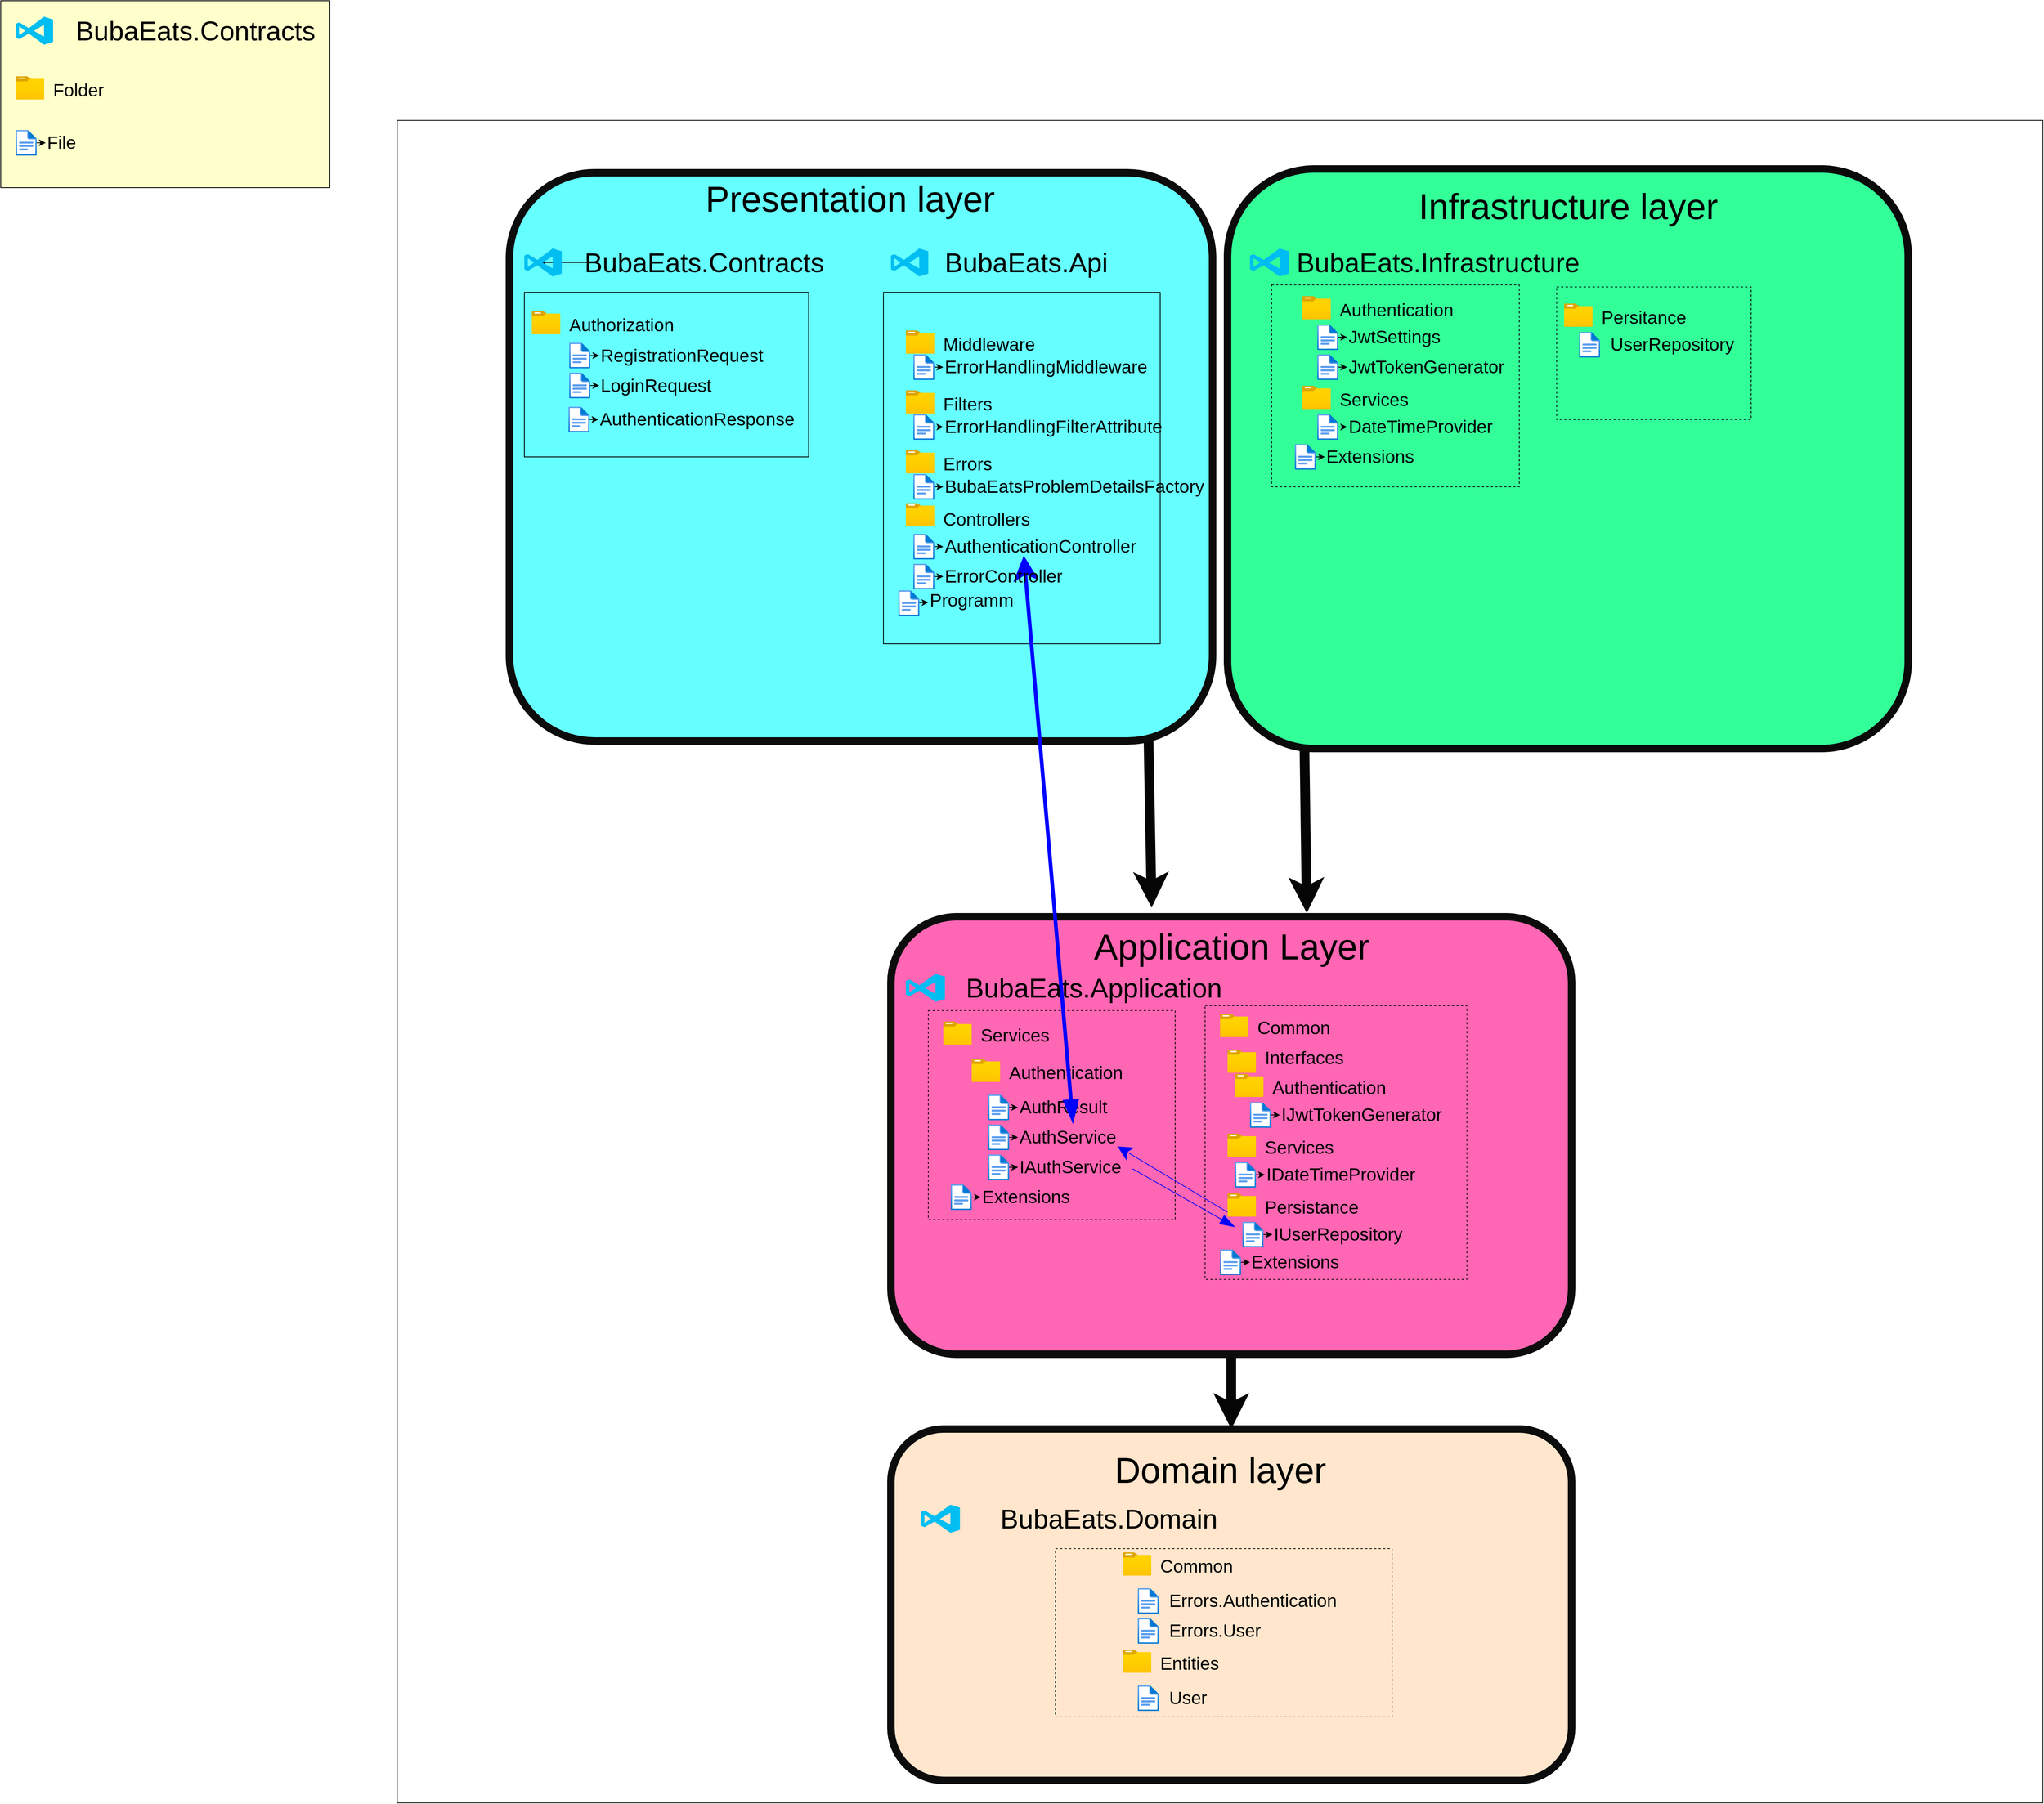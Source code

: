 <mxfile>
    <diagram id="rWr11Ek52ALkJoC7Q38n" name="Page-1">
        <mxGraphModel dx="2206" dy="684" grid="1" gridSize="10" guides="1" tooltips="1" connect="1" arrows="1" fold="1" page="1" pageScale="1" pageWidth="850" pageHeight="1100" math="0" shadow="0">
            <root>
                <mxCell id="0"/>
                <mxCell id="1" parent="0"/>
                <mxCell id="107" value="" style="rounded=0;whiteSpace=wrap;html=1;strokeColor=#0a0a0a;strokeWidth=1;fontSize=48;fontColor=#000000;fillColor=#FFFFFF;" parent="1" vertex="1">
                    <mxGeometry x="-180" y="210" width="2200" height="2250" as="geometry"/>
                </mxCell>
                <mxCell id="105" style="edgeStyle=none;html=1;strokeColor=#050505;strokeWidth=13;fontSize=24;fontColor=#000000;exitX=0.113;exitY=0.996;exitDx=0;exitDy=0;exitPerimeter=0;" parent="1" source="96" edge="1">
                    <mxGeometry relative="1" as="geometry">
                        <mxPoint x="1036" y="1270" as="targetPoint"/>
                        <mxPoint x="1036.47" y="1170.2" as="sourcePoint"/>
                    </mxGeometry>
                </mxCell>
                <mxCell id="96" value="" style="rounded=1;whiteSpace=wrap;html=1;strokeWidth=10;fontSize=24;fillColor=#33FF99;strokeColor=#0a0a0a;" parent="1" vertex="1">
                    <mxGeometry x="930" y="275" width="910" height="775" as="geometry"/>
                </mxCell>
                <mxCell id="104" style="edgeStyle=none;html=1;exitX=0.909;exitY=1;exitDx=0;exitDy=0;fontSize=24;fontColor=#000000;strokeWidth=13;strokeColor=#050505;exitPerimeter=0;entryX=0.383;entryY=-0.021;entryDx=0;entryDy=0;entryPerimeter=0;" parent="1" source="3" target="102" edge="1">
                    <mxGeometry relative="1" as="geometry">
                        <mxPoint x="794.46" y="1171.88" as="sourcePoint"/>
                    </mxGeometry>
                </mxCell>
                <mxCell id="3" value="" style="rounded=1;whiteSpace=wrap;html=1;fillColor=#66FFFF;strokeWidth=10;strokeColor=#0d0c0c;" parent="1" vertex="1">
                    <mxGeometry x="-30" y="280" width="940" height="760" as="geometry"/>
                </mxCell>
                <mxCell id="4" value="&lt;font style=&quot;font-size: 48px;&quot; color=&quot;#000000&quot;&gt;Presentation layer&lt;/font&gt;" style="text;html=1;align=center;verticalAlign=middle;resizable=0;points=[];autosize=1;strokeColor=none;fillColor=none;" parent="1" vertex="1">
                    <mxGeometry x="220" y="280" width="410" height="70" as="geometry"/>
                </mxCell>
                <mxCell id="9" value="" style="edgeStyle=none;html=1;fontSize=36;fontColor=#000000;" parent="1" edge="1">
                    <mxGeometry relative="1" as="geometry">
                        <mxPoint x="80" y="400" as="sourcePoint"/>
                        <mxPoint x="10" y="400" as="targetPoint"/>
                    </mxGeometry>
                </mxCell>
                <mxCell id="13" value="" style="group" parent="1" vertex="1" connectable="0">
                    <mxGeometry x="-10" y="370" width="410" height="60" as="geometry"/>
                </mxCell>
                <mxCell id="14" value="&lt;font style=&quot;font-size: 36px;&quot;&gt;BubaEats.Contracts&lt;/font&gt;" style="text;html=1;align=center;verticalAlign=middle;resizable=1;points=[];autosize=1;strokeColor=none;fillColor=none;fontSize=36;fontColor=#000000;movable=1;rotatable=1;deletable=1;editable=1;connectable=1;" parent="13" vertex="1">
                    <mxGeometry x="70" width="340" height="60" as="geometry"/>
                </mxCell>
                <mxCell id="15" value="" style="verticalLabelPosition=bottom;html=1;verticalAlign=top;align=center;strokeColor=none;fillColor=#00BEF2;shape=mxgraph.azure.visual_studio_online;rounded=1;fontSize=24;fontColor=#000000;movable=1;resizable=1;rotatable=1;deletable=1;editable=1;connectable=1;" parent="13" vertex="1">
                    <mxGeometry y="11.25" width="50" height="37.5" as="geometry"/>
                </mxCell>
                <mxCell id="16" value="" style="rounded=0;whiteSpace=wrap;html=1;strokeColor=#000000;fontSize=48;fontColor=#000000;fillColor=#FFFFCC;" parent="1" vertex="1">
                    <mxGeometry x="-710" y="50" width="440" height="250" as="geometry"/>
                </mxCell>
                <mxCell id="12" value="" style="group" parent="1" vertex="1" connectable="0">
                    <mxGeometry x="-690" y="60" width="410" height="60" as="geometry"/>
                </mxCell>
                <mxCell id="10" value="&lt;font style=&quot;font-size: 36px;&quot;&gt;BubaEats.Contracts&lt;/font&gt;" style="text;html=1;align=center;verticalAlign=middle;resizable=1;points=[];autosize=1;strokeColor=none;fillColor=none;fontSize=36;fontColor=#000000;movable=1;rotatable=1;deletable=1;editable=1;connectable=1;" parent="12" vertex="1">
                    <mxGeometry x="70" width="340" height="60" as="geometry"/>
                </mxCell>
                <mxCell id="11" value="" style="verticalLabelPosition=bottom;html=1;verticalAlign=top;align=center;strokeColor=none;fillColor=#00BEF2;shape=mxgraph.azure.visual_studio_online;rounded=1;fontSize=24;fontColor=#000000;movable=1;resizable=1;rotatable=1;deletable=1;editable=1;connectable=1;" parent="12" vertex="1">
                    <mxGeometry y="11.25" width="50" height="37.5" as="geometry"/>
                </mxCell>
                <mxCell id="21" value="" style="group" parent="1" vertex="1" connectable="0">
                    <mxGeometry x="-690" y="126" width="138" height="70" as="geometry"/>
                </mxCell>
                <mxCell id="17" value="" style="aspect=fixed;html=1;points=[];align=center;image;fontSize=12;image=img/lib/azure2/general/Folder_Blank.svg;rounded=1;strokeColor=#000000;fontColor=#000000;fillColor=#FFFFCC;" parent="21" vertex="1">
                    <mxGeometry y="25" width="37.97" height="31" as="geometry"/>
                </mxCell>
                <mxCell id="18" value="&lt;font style=&quot;font-size: 24px;&quot;&gt;Folder&lt;/font&gt;" style="text;html=1;align=left;verticalAlign=middle;resizable=0;points=[];autosize=1;strokeColor=none;fillColor=none;fontSize=48;fontColor=#000000;" parent="21" vertex="1">
                    <mxGeometry x="48" width="90" height="70" as="geometry"/>
                </mxCell>
                <mxCell id="51" value="" style="group" parent="1" vertex="1" connectable="0">
                    <mxGeometry x="480" y="370" width="410" height="60" as="geometry"/>
                </mxCell>
                <mxCell id="52" value="&lt;font style=&quot;font-size: 36px;&quot;&gt;BubaEats.Api&lt;/font&gt;" style="text;html=1;align=left;verticalAlign=middle;resizable=1;points=[];autosize=1;strokeColor=none;fillColor=none;fontSize=36;fontColor=#000000;movable=1;rotatable=1;deletable=1;editable=1;connectable=1;" parent="51" vertex="1">
                    <mxGeometry x="70" width="290" height="60" as="geometry"/>
                </mxCell>
                <mxCell id="53" value="" style="verticalLabelPosition=bottom;html=1;verticalAlign=top;align=center;strokeColor=none;fillColor=#00BEF2;shape=mxgraph.azure.visual_studio_online;rounded=1;fontSize=24;fontColor=#000000;movable=1;resizable=1;rotatable=1;deletable=1;editable=1;connectable=1;" parent="51" vertex="1">
                    <mxGeometry y="11.25" width="50" height="37.5" as="geometry"/>
                </mxCell>
                <mxCell id="61" value="" style="group" parent="1" vertex="1" connectable="0">
                    <mxGeometry x="-690" y="220" width="280.001" height="40" as="geometry"/>
                </mxCell>
                <mxCell id="62" value="" style="aspect=fixed;html=1;points=[];align=center;image;fontSize=12;image=img/lib/azure2/general/File.svg;rounded=1;strokeColor=#000000;fontColor=#000000;fillColor=#FFFFCC;" parent="61" vertex="1">
                    <mxGeometry y="2.75" width="28" height="34.5" as="geometry"/>
                </mxCell>
                <mxCell id="63" value="File" style="text;html=1;align=left;verticalAlign=middle;resizable=0;points=[];autosize=1;strokeColor=none;fillColor=none;fontSize=24;fontColor=#000000;" parent="61" vertex="1">
                    <mxGeometry x="40.001" width="60" height="40" as="geometry"/>
                </mxCell>
                <mxCell id="64" value="" style="edgeStyle=none;html=1;fontSize=24;fontColor=#000000;" parent="61" source="62" target="63" edge="1">
                    <mxGeometry relative="1" as="geometry"/>
                </mxCell>
                <mxCell id="73" value="" style="group;dashed=1;" parent="1" vertex="1" connectable="0">
                    <mxGeometry x="-10" y="440" width="670" height="620" as="geometry"/>
                </mxCell>
                <mxCell id="6" value="" style="rounded=0;whiteSpace=wrap;html=1;fontSize=24;fontColor=#000000;fillColor=none;strokeColor=#000000;" parent="73" vertex="1">
                    <mxGeometry width="380" height="220" as="geometry"/>
                </mxCell>
                <mxCell id="22" value="" style="group" parent="73" vertex="1" connectable="0">
                    <mxGeometry x="10" width="208" height="70" as="geometry"/>
                </mxCell>
                <mxCell id="23" value="" style="aspect=fixed;html=1;points=[];align=center;image;fontSize=12;image=img/lib/azure2/general/Folder_Blank.svg;rounded=1;strokeColor=#000000;fontColor=#000000;fillColor=#FFFFCC;" parent="22" vertex="1">
                    <mxGeometry y="25" width="37.97" height="31" as="geometry"/>
                </mxCell>
                <mxCell id="24" value="&lt;font style=&quot;font-size: 24px;&quot;&gt;Authorization&lt;/font&gt;" style="text;html=1;align=left;verticalAlign=middle;resizable=0;points=[];autosize=1;strokeColor=none;fillColor=none;fontSize=48;fontColor=#000000;" parent="22" vertex="1">
                    <mxGeometry x="48" width="160" height="70" as="geometry"/>
                </mxCell>
                <mxCell id="41" value="" style="group" parent="73" vertex="1" connectable="0">
                    <mxGeometry x="60" y="64.5" width="280.001" height="40" as="geometry"/>
                </mxCell>
                <mxCell id="29" value="" style="aspect=fixed;html=1;points=[];align=center;image;fontSize=12;image=img/lib/azure2/general/File.svg;rounded=1;strokeColor=#000000;fontColor=#000000;fillColor=#FFFFCC;" parent="41" vertex="1">
                    <mxGeometry y="2.75" width="28" height="34.5" as="geometry"/>
                </mxCell>
                <mxCell id="30" value="RegistrationRequest" style="text;html=1;align=left;verticalAlign=middle;resizable=0;points=[];autosize=1;strokeColor=none;fillColor=none;fontSize=24;fontColor=#000000;" parent="41" vertex="1">
                    <mxGeometry x="40.001" width="240" height="40" as="geometry"/>
                </mxCell>
                <mxCell id="40" value="" style="edgeStyle=none;html=1;fontSize=24;fontColor=#000000;" parent="41" source="29" target="30" edge="1">
                    <mxGeometry relative="1" as="geometry"/>
                </mxCell>
                <mxCell id="42" value="" style="group" parent="73" vertex="1" connectable="0">
                    <mxGeometry x="59" y="150" width="320.001" height="40" as="geometry"/>
                </mxCell>
                <mxCell id="43" value="" style="aspect=fixed;html=1;points=[];align=center;image;fontSize=12;image=img/lib/azure2/general/File.svg;rounded=1;strokeColor=#000000;fontColor=#000000;fillColor=#FFFFCC;" parent="42" vertex="1">
                    <mxGeometry y="2.75" width="28" height="34.5" as="geometry"/>
                </mxCell>
                <mxCell id="44" value="AuthenticationResponse" style="text;html=1;align=left;verticalAlign=middle;resizable=0;points=[];autosize=1;strokeColor=none;fillColor=none;fontSize=24;fontColor=#000000;" parent="42" vertex="1">
                    <mxGeometry x="40.001" width="280" height="40" as="geometry"/>
                </mxCell>
                <mxCell id="45" value="" style="edgeStyle=none;html=1;fontSize=24;fontColor=#000000;" parent="42" source="43" target="44" edge="1">
                    <mxGeometry relative="1" as="geometry"/>
                </mxCell>
                <mxCell id="50" value="" style="group" parent="73" vertex="1" connectable="0">
                    <mxGeometry x="60" y="104.5" width="280.001" height="40" as="geometry"/>
                </mxCell>
                <mxCell id="47" value="" style="aspect=fixed;html=1;points=[];align=center;image;fontSize=12;image=img/lib/azure2/general/File.svg;rounded=1;strokeColor=#000000;fontColor=#000000;fillColor=#FFFFCC;" parent="50" vertex="1">
                    <mxGeometry y="2.75" width="28" height="34.5" as="geometry"/>
                </mxCell>
                <mxCell id="48" value="LoginRequest" style="text;html=1;align=left;verticalAlign=middle;resizable=0;points=[];autosize=1;strokeColor=none;fillColor=none;fontSize=24;fontColor=#000000;" parent="50" vertex="1">
                    <mxGeometry x="40.001" width="170" height="40" as="geometry"/>
                </mxCell>
                <mxCell id="49" value="" style="edgeStyle=none;html=1;fontSize=24;fontColor=#000000;" parent="50" source="47" target="48" edge="1">
                    <mxGeometry relative="1" as="geometry"/>
                </mxCell>
                <mxCell id="54" value="" style="rounded=0;whiteSpace=wrap;html=1;fontSize=24;fontColor=#000000;fillColor=none;strokeColor=#000000;" parent="73" vertex="1">
                    <mxGeometry x="480" width="370" height="470" as="geometry"/>
                </mxCell>
                <mxCell id="74" value="" style="group;dashed=1;" parent="1" vertex="1" connectable="0">
                    <mxGeometry x="480" y="440" width="370" height="470" as="geometry"/>
                </mxCell>
                <mxCell id="55" value="" style="group" parent="74" vertex="1" connectable="0">
                    <mxGeometry x="20" y="220" width="188" height="173.158" as="geometry"/>
                </mxCell>
                <mxCell id="56" value="" style="aspect=fixed;html=1;points=[];align=center;image;fontSize=12;image=img/lib/azure2/general/Folder_Blank.svg;rounded=1;strokeColor=#000000;fontColor=#000000;fillColor=#FFFFCC;" parent="55" vertex="1">
                    <mxGeometry y="61.842" width="37.97" height="31" as="geometry"/>
                </mxCell>
                <mxCell id="57" value="&lt;font style=&quot;font-size: 24px;&quot;&gt;Controllers&lt;/font&gt;" style="text;html=1;align=left;verticalAlign=middle;resizable=0;points=[];autosize=1;strokeColor=none;fillColor=none;fontSize=48;fontColor=#000000;" parent="55" vertex="1">
                    <mxGeometry x="48" y="40" width="140" height="70" as="geometry"/>
                </mxCell>
                <mxCell id="69" value="" style="group" parent="74" vertex="1" connectable="0">
                    <mxGeometry x="10" y="391.579" width="320.001" height="98.947" as="geometry"/>
                </mxCell>
                <mxCell id="70" value="" style="aspect=fixed;html=1;points=[];align=center;image;fontSize=12;image=img/lib/azure2/general/File.svg;rounded=1;strokeColor=#000000;fontColor=#000000;fillColor=#FFFFCC;" parent="69" vertex="1">
                    <mxGeometry y="6.803" width="28" height="34.5" as="geometry"/>
                </mxCell>
                <mxCell id="71" value="Programm" style="text;html=1;align=left;verticalAlign=middle;resizable=0;points=[];autosize=1;strokeColor=none;fillColor=none;fontSize=24;fontColor=#000000;" parent="69" vertex="1">
                    <mxGeometry x="40.001" width="140" height="40" as="geometry"/>
                </mxCell>
                <mxCell id="72" value="" style="edgeStyle=none;html=1;fontSize=24;fontColor=#000000;" parent="69" source="70" target="71" edge="1">
                    <mxGeometry relative="1" as="geometry"/>
                </mxCell>
                <mxCell id="76" value="&lt;font style=&quot;font-size: 48px;&quot; color=&quot;#000000&quot;&gt;Infrastructure layer&lt;/font&gt;" style="text;html=1;align=center;verticalAlign=middle;resizable=0;points=[];autosize=1;strokeColor=none;fillColor=none;" parent="1" vertex="1">
                    <mxGeometry x="1175" y="290" width="420" height="70" as="geometry"/>
                </mxCell>
                <mxCell id="77" value="" style="group" parent="1" vertex="1" connectable="0">
                    <mxGeometry x="960" y="370" width="460" height="60" as="geometry"/>
                </mxCell>
                <mxCell id="78" value="&lt;font style=&quot;font-size: 36px;&quot;&gt;BubaEats.Infrastructure&lt;/font&gt;" style="text;html=1;align=center;verticalAlign=middle;resizable=1;points=[];autosize=1;strokeColor=none;fillColor=none;fontSize=36;fontColor=#000000;movable=1;rotatable=1;deletable=1;editable=1;connectable=1;" parent="77" vertex="1">
                    <mxGeometry x="41.818" width="418.182" height="60" as="geometry"/>
                </mxCell>
                <mxCell id="79" value="" style="verticalLabelPosition=bottom;html=1;verticalAlign=top;align=center;strokeColor=none;fillColor=#00BEF2;shape=mxgraph.azure.visual_studio_online;rounded=1;fontSize=24;fontColor=#000000;movable=1;resizable=1;rotatable=1;deletable=1;editable=1;connectable=1;" parent="77" vertex="1">
                    <mxGeometry y="11.25" width="52.273" height="37.5" as="geometry"/>
                </mxCell>
                <mxCell id="132" value="" style="edgeStyle=none;html=1;strokeColor=#050505;strokeWidth=13;fontSize=48;fontColor=#000000;" parent="1" source="102" target="131" edge="1">
                    <mxGeometry relative="1" as="geometry"/>
                </mxCell>
                <mxCell id="102" value="" style="rounded=1;whiteSpace=wrap;html=1;fillColor=#FF66B3;strokeWidth=10;strokeColor=#0d0c0c;" parent="1" vertex="1">
                    <mxGeometry x="480" y="1275" width="910" height="585" as="geometry"/>
                </mxCell>
                <mxCell id="106" value="&lt;font style=&quot;font-size: 48px;&quot;&gt;Application Layer&lt;/font&gt;" style="text;html=1;align=center;verticalAlign=middle;resizable=0;points=[];autosize=1;strokeColor=none;fillColor=none;fontSize=24;fontColor=#000000;" parent="1" vertex="1">
                    <mxGeometry x="740" y="1280" width="390" height="70" as="geometry"/>
                </mxCell>
                <mxCell id="108" value="" style="group" parent="1" vertex="1" connectable="0">
                    <mxGeometry x="550" y="1390" width="410" height="290" as="geometry"/>
                </mxCell>
                <mxCell id="109" value="" style="aspect=fixed;html=1;points=[];align=center;image;fontSize=12;image=img/lib/azure2/general/Folder_Blank.svg;rounded=1;strokeColor=#000000;fontColor=#000000;fillColor=#FFFFCC;" parent="108" vertex="1">
                    <mxGeometry y="25" width="37.97" height="31" as="geometry"/>
                </mxCell>
                <mxCell id="110" value="&lt;font style=&quot;font-size: 24px;&quot;&gt;Services&lt;/font&gt;" style="text;html=1;align=left;verticalAlign=middle;resizable=0;points=[];autosize=1;strokeColor=none;fillColor=none;fontSize=48;fontColor=#000000;" parent="108" vertex="1">
                    <mxGeometry x="48" width="120" height="70" as="geometry"/>
                </mxCell>
                <mxCell id="111" value="" style="group" parent="108" vertex="1" connectable="0">
                    <mxGeometry x="37.97" y="50" width="228" height="70" as="geometry"/>
                </mxCell>
                <mxCell id="112" value="" style="aspect=fixed;html=1;points=[];align=center;image;fontSize=12;image=img/lib/azure2/general/Folder_Blank.svg;rounded=1;strokeColor=#000000;fontColor=#000000;fillColor=#FFFFCC;" parent="111" vertex="1">
                    <mxGeometry y="25" width="37.97" height="31" as="geometry"/>
                </mxCell>
                <mxCell id="113" value="&lt;font style=&quot;font-size: 24px;&quot;&gt;Authentication&lt;/font&gt;" style="text;html=1;align=left;verticalAlign=middle;resizable=0;points=[];autosize=1;strokeColor=none;fillColor=none;fontSize=48;fontColor=#000000;" parent="111" vertex="1">
                    <mxGeometry x="48" width="180" height="70" as="geometry"/>
                </mxCell>
                <mxCell id="164" value="" style="rounded=0;whiteSpace=wrap;html=1;dashed=1;strokeColor=#0a0a0a;strokeWidth=1;fontSize=48;fontColor=#000000;fillColor=none;" parent="108" vertex="1">
                    <mxGeometry x="-20" y="10.5" width="330" height="279.5" as="geometry"/>
                </mxCell>
                <mxCell id="114" value="" style="group" parent="1" vertex="1" connectable="0">
                    <mxGeometry x="610" y="1510" width="280.001" height="40" as="geometry"/>
                </mxCell>
                <mxCell id="115" value="" style="aspect=fixed;html=1;points=[];align=center;image;fontSize=12;image=img/lib/azure2/general/File.svg;rounded=1;strokeColor=#000000;fontColor=#000000;fillColor=#FFFFCC;" parent="114" vertex="1">
                    <mxGeometry y="2.75" width="28" height="34.5" as="geometry"/>
                </mxCell>
                <mxCell id="116" value="AuthResult" style="text;html=1;align=left;verticalAlign=middle;resizable=0;points=[];autosize=1;strokeColor=none;fillColor=none;fontSize=24;fontColor=#000000;" parent="114" vertex="1">
                    <mxGeometry x="40.001" width="140" height="40" as="geometry"/>
                </mxCell>
                <mxCell id="117" value="" style="edgeStyle=none;html=1;fontSize=24;fontColor=#000000;" parent="114" source="115" target="116" edge="1">
                    <mxGeometry relative="1" as="geometry"/>
                </mxCell>
                <mxCell id="119" value="" style="group" parent="1" vertex="1" connectable="0">
                    <mxGeometry x="610" y="1550" width="280.001" height="70" as="geometry"/>
                </mxCell>
                <mxCell id="120" value="" style="aspect=fixed;html=1;points=[];align=center;image;fontSize=12;image=img/lib/azure2/general/File.svg;rounded=1;strokeColor=#000000;fontColor=#000000;fillColor=#FFFFCC;" parent="119" vertex="1">
                    <mxGeometry y="2.75" width="28" height="34.5" as="geometry"/>
                </mxCell>
                <mxCell id="121" value="AuthService" style="text;html=1;align=left;verticalAlign=middle;resizable=0;points=[];autosize=1;strokeColor=none;fillColor=none;fontSize=24;fontColor=#000000;" parent="119" vertex="1">
                    <mxGeometry x="40.001" width="150" height="40" as="geometry"/>
                </mxCell>
                <mxCell id="122" value="" style="edgeStyle=none;html=1;fontSize=24;fontColor=#000000;" parent="119" source="120" target="121" edge="1">
                    <mxGeometry relative="1" as="geometry"/>
                </mxCell>
                <mxCell id="123" value="" style="group" parent="1" vertex="1" connectable="0">
                    <mxGeometry x="610" y="1590" width="280.001" height="40" as="geometry"/>
                </mxCell>
                <mxCell id="124" value="" style="aspect=fixed;html=1;points=[];align=center;image;fontSize=12;image=img/lib/azure2/general/File.svg;rounded=1;strokeColor=#000000;fontColor=#000000;fillColor=#FFFFCC;" parent="123" vertex="1">
                    <mxGeometry y="2.75" width="28" height="34.5" as="geometry"/>
                </mxCell>
                <mxCell id="125" value="IAuthService" style="text;html=1;align=left;verticalAlign=middle;resizable=0;points=[];autosize=1;strokeColor=none;fillColor=none;fontSize=24;fontColor=#000000;" parent="123" vertex="1">
                    <mxGeometry x="40.001" width="160" height="40" as="geometry"/>
                </mxCell>
                <mxCell id="126" value="" style="edgeStyle=none;html=1;fontSize=24;fontColor=#000000;" parent="123" source="124" target="125" edge="1">
                    <mxGeometry relative="1" as="geometry"/>
                </mxCell>
                <mxCell id="127" value="" style="group" parent="1" vertex="1" connectable="0">
                    <mxGeometry x="560" y="1630" width="280.001" height="40" as="geometry"/>
                </mxCell>
                <mxCell id="128" value="" style="aspect=fixed;html=1;points=[];align=center;image;fontSize=12;image=img/lib/azure2/general/File.svg;rounded=1;strokeColor=#000000;fontColor=#000000;fillColor=#FFFFCC;" parent="127" vertex="1">
                    <mxGeometry y="2.75" width="28" height="34.5" as="geometry"/>
                </mxCell>
                <mxCell id="129" value="Extensions" style="text;html=1;align=left;verticalAlign=middle;resizable=0;points=[];autosize=1;strokeColor=none;fillColor=none;fontSize=24;fontColor=#000000;" parent="127" vertex="1">
                    <mxGeometry x="40.001" width="140" height="40" as="geometry"/>
                </mxCell>
                <mxCell id="130" value="" style="edgeStyle=none;html=1;fontSize=24;fontColor=#000000;" parent="127" source="128" target="129" edge="1">
                    <mxGeometry relative="1" as="geometry"/>
                </mxCell>
                <mxCell id="131" value="" style="rounded=1;whiteSpace=wrap;html=1;fillColor=#FFE6CC;strokeWidth=10;strokeColor=#0d0c0c;" parent="1" vertex="1">
                    <mxGeometry x="480" y="1960" width="910" height="470" as="geometry"/>
                </mxCell>
                <mxCell id="133" value="&lt;font style=&quot;font-size: 48px;&quot; color=&quot;#000000&quot;&gt;Domain layer&lt;/font&gt;" style="text;html=1;align=center;verticalAlign=middle;resizable=0;points=[];autosize=1;strokeColor=none;fillColor=none;" parent="1" vertex="1">
                    <mxGeometry x="765" y="1980" width="310" height="70" as="geometry"/>
                </mxCell>
                <mxCell id="134" value="" style="group" parent="1" vertex="1" connectable="0">
                    <mxGeometry x="520" y="2050" width="460" height="60" as="geometry"/>
                </mxCell>
                <mxCell id="135" value="&lt;font style=&quot;font-size: 36px;&quot;&gt;BubaEats.Domain&lt;/font&gt;" style="text;html=1;align=center;verticalAlign=middle;resizable=1;points=[];autosize=1;strokeColor=none;fillColor=none;fontSize=36;fontColor=#000000;movable=1;rotatable=1;deletable=1;editable=1;connectable=1;" parent="134" vertex="1">
                    <mxGeometry x="95.818" width="310" height="60" as="geometry"/>
                </mxCell>
                <mxCell id="136" value="" style="verticalLabelPosition=bottom;html=1;verticalAlign=top;align=center;strokeColor=none;fillColor=#00BEF2;shape=mxgraph.azure.visual_studio_online;rounded=1;fontSize=24;fontColor=#000000;movable=1;resizable=1;rotatable=1;deletable=1;editable=1;connectable=1;" parent="134" vertex="1">
                    <mxGeometry y="11.25" width="52.273" height="37.5" as="geometry"/>
                </mxCell>
                <mxCell id="137" value="" style="group" parent="1" vertex="1" connectable="0">
                    <mxGeometry x="500" y="1340" width="460" height="60" as="geometry"/>
                </mxCell>
                <mxCell id="138" value="&lt;font style=&quot;font-size: 36px;&quot;&gt;BubaEats.Application&lt;/font&gt;" style="text;html=1;align=center;verticalAlign=middle;resizable=1;points=[];autosize=1;strokeColor=none;fillColor=none;fontSize=36;fontColor=#000000;movable=1;rotatable=1;deletable=1;editable=1;connectable=1;" parent="137" vertex="1">
                    <mxGeometry x="65.818" width="370" height="60" as="geometry"/>
                </mxCell>
                <mxCell id="139" value="" style="verticalLabelPosition=bottom;html=1;verticalAlign=top;align=center;strokeColor=none;fillColor=#00BEF2;shape=mxgraph.azure.visual_studio_online;rounded=1;fontSize=24;fontColor=#000000;movable=1;resizable=1;rotatable=1;deletable=1;editable=1;connectable=1;" parent="137" vertex="1">
                    <mxGeometry y="11.25" width="52.273" height="37.5" as="geometry"/>
                </mxCell>
                <mxCell id="140" value="" style="rounded=0;whiteSpace=wrap;html=1;dashed=1;strokeColor=#0a0a0a;strokeWidth=1;fontSize=48;fontColor=#000000;fillColor=none;" parent="1" vertex="1">
                    <mxGeometry x="700" y="2120" width="450" height="225" as="geometry"/>
                </mxCell>
                <mxCell id="141" value="" style="group" parent="1" vertex="1" connectable="0">
                    <mxGeometry x="1030" y="420" width="290" height="280" as="geometry"/>
                </mxCell>
                <mxCell id="142" value="" style="aspect=fixed;html=1;points=[];align=center;image;fontSize=12;image=img/lib/azure2/general/Folder_Blank.svg;rounded=1;strokeColor=#000000;fontColor=#000000;fillColor=#FFFFCC;" parent="141" vertex="1">
                    <mxGeometry y="25" width="37.97" height="31" as="geometry"/>
                </mxCell>
                <mxCell id="143" value="&lt;font style=&quot;font-size: 24px;&quot;&gt;Authentication&lt;/font&gt;" style="text;html=1;align=left;verticalAlign=middle;resizable=0;points=[];autosize=1;strokeColor=none;fillColor=none;fontSize=48;fontColor=#000000;" parent="141" vertex="1">
                    <mxGeometry x="48" width="180" height="70" as="geometry"/>
                </mxCell>
                <mxCell id="163" value="" style="rounded=0;whiteSpace=wrap;html=1;dashed=1;strokeColor=#0a0a0a;strokeWidth=1;fontSize=48;fontColor=#000000;fillColor=none;" parent="141" vertex="1">
                    <mxGeometry x="-41.01" y="10" width="331.01" height="270" as="geometry"/>
                </mxCell>
                <mxCell id="144" value="" style="group" parent="1" vertex="1" connectable="0">
                    <mxGeometry x="1050" y="480" width="280.001" height="40" as="geometry"/>
                </mxCell>
                <mxCell id="145" value="" style="aspect=fixed;html=1;points=[];align=center;image;fontSize=12;image=img/lib/azure2/general/File.svg;rounded=1;strokeColor=#000000;fontColor=#000000;fillColor=#FFFFCC;" parent="144" vertex="1">
                    <mxGeometry y="2.75" width="28" height="34.5" as="geometry"/>
                </mxCell>
                <mxCell id="146" value="JwtSettings" style="text;html=1;align=left;verticalAlign=middle;resizable=0;points=[];autosize=1;strokeColor=none;fillColor=none;fontSize=24;fontColor=#000000;" parent="144" vertex="1">
                    <mxGeometry x="40.001" width="150" height="40" as="geometry"/>
                </mxCell>
                <mxCell id="147" value="" style="edgeStyle=none;html=1;fontSize=24;fontColor=#000000;" parent="144" source="145" target="146" edge="1">
                    <mxGeometry relative="1" as="geometry"/>
                </mxCell>
                <mxCell id="148" value="" style="group" parent="1" vertex="1" connectable="0">
                    <mxGeometry x="1050" y="520" width="280.001" height="40" as="geometry"/>
                </mxCell>
                <mxCell id="149" value="" style="aspect=fixed;html=1;points=[];align=center;image;fontSize=12;image=img/lib/azure2/general/File.svg;rounded=1;strokeColor=#000000;fontColor=#000000;fillColor=#FFFFCC;" parent="148" vertex="1">
                    <mxGeometry y="2.75" width="28" height="34.5" as="geometry"/>
                </mxCell>
                <mxCell id="150" value="JwtTokenGenerator" style="text;html=1;align=left;verticalAlign=middle;resizable=0;points=[];autosize=1;strokeColor=none;fillColor=none;fontSize=24;fontColor=#000000;" parent="148" vertex="1">
                    <mxGeometry x="40.001" width="230" height="40" as="geometry"/>
                </mxCell>
                <mxCell id="151" value="" style="edgeStyle=none;html=1;fontSize=24;fontColor=#000000;" parent="148" source="149" target="150" edge="1">
                    <mxGeometry relative="1" as="geometry"/>
                </mxCell>
                <mxCell id="152" value="" style="group" parent="1" vertex="1" connectable="0">
                    <mxGeometry x="1030" y="540" width="228" height="70" as="geometry"/>
                </mxCell>
                <mxCell id="153" value="" style="aspect=fixed;html=1;points=[];align=center;image;fontSize=12;image=img/lib/azure2/general/Folder_Blank.svg;rounded=1;strokeColor=#000000;fontColor=#000000;fillColor=#FFFFCC;" parent="152" vertex="1">
                    <mxGeometry y="25" width="37.97" height="31" as="geometry"/>
                </mxCell>
                <mxCell id="154" value="&lt;font style=&quot;font-size: 24px;&quot;&gt;Services&lt;/font&gt;" style="text;html=1;align=left;verticalAlign=middle;resizable=0;points=[];autosize=1;strokeColor=none;fillColor=none;fontSize=48;fontColor=#000000;" parent="152" vertex="1">
                    <mxGeometry x="48" width="120" height="70" as="geometry"/>
                </mxCell>
                <mxCell id="155" value="" style="group" parent="1" vertex="1" connectable="0">
                    <mxGeometry x="1050" y="600" width="280.001" height="40" as="geometry"/>
                </mxCell>
                <mxCell id="156" value="" style="aspect=fixed;html=1;points=[];align=center;image;fontSize=12;image=img/lib/azure2/general/File.svg;rounded=1;strokeColor=#000000;fontColor=#000000;fillColor=#FFFFCC;" parent="155" vertex="1">
                    <mxGeometry y="2.75" width="28" height="34.5" as="geometry"/>
                </mxCell>
                <mxCell id="157" value="DateTimeProvider" style="text;html=1;align=left;verticalAlign=middle;resizable=0;points=[];autosize=1;strokeColor=none;fillColor=none;fontSize=24;fontColor=#000000;" parent="155" vertex="1">
                    <mxGeometry x="40.001" width="220" height="40" as="geometry"/>
                </mxCell>
                <mxCell id="158" value="" style="edgeStyle=none;html=1;fontSize=24;fontColor=#000000;" parent="155" source="156" target="157" edge="1">
                    <mxGeometry relative="1" as="geometry"/>
                </mxCell>
                <mxCell id="159" value="" style="group" parent="1" vertex="1" connectable="0">
                    <mxGeometry x="1020" y="640" width="280.001" height="40" as="geometry"/>
                </mxCell>
                <mxCell id="160" value="" style="aspect=fixed;html=1;points=[];align=center;image;fontSize=12;image=img/lib/azure2/general/File.svg;rounded=1;strokeColor=#000000;fontColor=#000000;fillColor=#FFFFCC;" parent="159" vertex="1">
                    <mxGeometry y="2.75" width="28" height="34.5" as="geometry"/>
                </mxCell>
                <mxCell id="161" value="Extensions" style="text;html=1;align=left;verticalAlign=middle;resizable=0;points=[];autosize=1;strokeColor=none;fillColor=none;fontSize=24;fontColor=#000000;" parent="159" vertex="1">
                    <mxGeometry x="40.001" width="140" height="40" as="geometry"/>
                </mxCell>
                <mxCell id="162" value="" style="edgeStyle=none;html=1;fontSize=24;fontColor=#000000;" parent="159" source="160" target="161" edge="1">
                    <mxGeometry relative="1" as="geometry"/>
                </mxCell>
                <mxCell id="165" value="" style="group" parent="1" vertex="1" connectable="0">
                    <mxGeometry x="920" y="1380" width="168" height="70" as="geometry"/>
                </mxCell>
                <mxCell id="166" value="" style="aspect=fixed;html=1;points=[];align=center;image;fontSize=12;image=img/lib/azure2/general/Folder_Blank.svg;rounded=1;strokeColor=#000000;fontColor=#000000;fillColor=#FFFFCC;" parent="165" vertex="1">
                    <mxGeometry y="25" width="37.97" height="31" as="geometry"/>
                </mxCell>
                <mxCell id="167" value="&lt;font style=&quot;font-size: 24px;&quot;&gt;Common&lt;/font&gt;" style="text;html=1;align=left;verticalAlign=middle;resizable=0;points=[];autosize=1;strokeColor=none;fillColor=none;fontSize=48;fontColor=#000000;" parent="165" vertex="1">
                    <mxGeometry x="48" width="120" height="70" as="geometry"/>
                </mxCell>
                <mxCell id="168" value="" style="group" parent="1" vertex="1" connectable="0">
                    <mxGeometry x="930" y="1420" width="320" height="340" as="geometry"/>
                </mxCell>
                <mxCell id="169" value="" style="aspect=fixed;html=1;points=[];align=center;image;fontSize=12;image=img/lib/azure2/general/Folder_Blank.svg;rounded=1;strokeColor=#000000;fontColor=#000000;fillColor=#FFFFCC;" parent="168" vertex="1">
                    <mxGeometry y="32.692" width="37.97" height="31" as="geometry"/>
                </mxCell>
                <mxCell id="170" value="&lt;font style=&quot;font-size: 24px;&quot;&gt;Interfaces&lt;/font&gt;" style="text;html=1;align=left;verticalAlign=middle;resizable=0;points=[];autosize=1;strokeColor=none;fillColor=none;fontSize=48;fontColor=#000000;" parent="168" vertex="1">
                    <mxGeometry x="48" width="130" height="70" as="geometry"/>
                </mxCell>
                <mxCell id="189" value="" style="rounded=0;whiteSpace=wrap;html=1;dashed=1;strokeColor=#0a0a0a;strokeWidth=1;fontSize=48;fontColor=#000000;fillColor=none;" parent="168" vertex="1">
                    <mxGeometry x="-30" y="-26.154" width="350" height="366.154" as="geometry"/>
                </mxCell>
                <mxCell id="190" value="" style="group" parent="168" vertex="1" connectable="0">
                    <mxGeometry y="200" width="198" height="70" as="geometry"/>
                </mxCell>
                <mxCell id="191" value="" style="aspect=fixed;html=1;points=[];align=center;image;fontSize=12;image=img/lib/azure2/general/Folder_Blank.svg;rounded=1;strokeColor=#000000;fontColor=#000000;fillColor=#FFFFCC;" parent="190" vertex="1">
                    <mxGeometry y="25" width="37.97" height="31" as="geometry"/>
                </mxCell>
                <mxCell id="192" value="&lt;font style=&quot;font-size: 24px;&quot;&gt;Persistance&lt;/font&gt;" style="text;html=1;align=left;verticalAlign=middle;resizable=0;points=[];autosize=1;strokeColor=none;fillColor=none;fontSize=48;fontColor=#000000;" parent="190" vertex="1">
                    <mxGeometry x="48" width="150" height="70" as="geometry"/>
                </mxCell>
                <mxCell id="193" value="" style="group" parent="168" vertex="1" connectable="0">
                    <mxGeometry x="20" y="260" width="280.001" height="40" as="geometry"/>
                </mxCell>
                <mxCell id="194" value="" style="aspect=fixed;html=1;points=[];align=center;image;fontSize=12;image=img/lib/azure2/general/File.svg;rounded=1;strokeColor=#000000;fontColor=#000000;fillColor=#FFFFCC;" parent="193" vertex="1">
                    <mxGeometry y="2.75" width="28" height="34.5" as="geometry"/>
                </mxCell>
                <mxCell id="195" value="IUserRepository" style="text;html=1;align=left;verticalAlign=middle;resizable=0;points=[];autosize=1;strokeColor=none;fillColor=none;fontSize=24;fontColor=#000000;" parent="193" vertex="1">
                    <mxGeometry x="40.001" width="200" height="40" as="geometry"/>
                </mxCell>
                <mxCell id="196" value="" style="edgeStyle=none;html=1;fontSize=24;fontColor=#000000;" parent="193" source="194" target="195" edge="1">
                    <mxGeometry relative="1" as="geometry"/>
                </mxCell>
                <mxCell id="171" value="" style="group" parent="1" vertex="1" connectable="0">
                    <mxGeometry x="940" y="1460" width="228" height="70" as="geometry"/>
                </mxCell>
                <mxCell id="172" value="" style="aspect=fixed;html=1;points=[];align=center;image;fontSize=12;image=img/lib/azure2/general/Folder_Blank.svg;rounded=1;strokeColor=#000000;fontColor=#000000;fillColor=#FFFFCC;" parent="171" vertex="1">
                    <mxGeometry y="25" width="37.97" height="31" as="geometry"/>
                </mxCell>
                <mxCell id="173" value="&lt;font style=&quot;font-size: 24px;&quot;&gt;Authentication&lt;/font&gt;" style="text;html=1;align=left;verticalAlign=middle;resizable=0;points=[];autosize=1;strokeColor=none;fillColor=none;fontSize=48;fontColor=#000000;" parent="171" vertex="1">
                    <mxGeometry x="48" width="180" height="70" as="geometry"/>
                </mxCell>
                <mxCell id="174" value="" style="group" parent="1" vertex="1" connectable="0">
                    <mxGeometry x="960" y="1520" width="280.001" height="40" as="geometry"/>
                </mxCell>
                <mxCell id="175" value="" style="aspect=fixed;html=1;points=[];align=center;image;fontSize=12;image=img/lib/azure2/general/File.svg;rounded=1;strokeColor=#000000;fontColor=#000000;fillColor=#FFFFCC;" parent="174" vertex="1">
                    <mxGeometry y="2.75" width="28" height="34.5" as="geometry"/>
                </mxCell>
                <mxCell id="176" value="IJwtTokenGenerator" style="text;html=1;align=left;verticalAlign=middle;resizable=0;points=[];autosize=1;strokeColor=none;fillColor=none;fontSize=24;fontColor=#000000;" parent="174" vertex="1">
                    <mxGeometry x="40.001" width="240" height="40" as="geometry"/>
                </mxCell>
                <mxCell id="177" value="" style="edgeStyle=none;html=1;fontSize=24;fontColor=#000000;" parent="174" source="175" target="176" edge="1">
                    <mxGeometry relative="1" as="geometry"/>
                </mxCell>
                <mxCell id="178" value="" style="group" parent="1" vertex="1" connectable="0">
                    <mxGeometry x="930" y="1540" width="178" height="70" as="geometry"/>
                </mxCell>
                <mxCell id="179" value="" style="aspect=fixed;html=1;points=[];align=center;image;fontSize=12;image=img/lib/azure2/general/Folder_Blank.svg;rounded=1;strokeColor=#000000;fontColor=#000000;fillColor=#FFFFCC;" parent="178" vertex="1">
                    <mxGeometry y="25" width="37.97" height="31" as="geometry"/>
                </mxCell>
                <mxCell id="180" value="&lt;font style=&quot;font-size: 24px;&quot;&gt;Services&lt;/font&gt;" style="text;html=1;align=left;verticalAlign=middle;resizable=0;points=[];autosize=1;strokeColor=none;fillColor=none;fontSize=48;fontColor=#000000;" parent="178" vertex="1">
                    <mxGeometry x="48" width="120" height="70" as="geometry"/>
                </mxCell>
                <mxCell id="181" value="" style="group" parent="1" vertex="1" connectable="0">
                    <mxGeometry x="940" y="1600" width="280.001" height="40" as="geometry"/>
                </mxCell>
                <mxCell id="182" value="" style="aspect=fixed;html=1;points=[];align=center;image;fontSize=12;image=img/lib/azure2/general/File.svg;rounded=1;strokeColor=#000000;fontColor=#000000;fillColor=#FFFFCC;" parent="181" vertex="1">
                    <mxGeometry y="2.75" width="28" height="34.5" as="geometry"/>
                </mxCell>
                <mxCell id="183" value="IDateTimeProvider" style="text;html=1;align=left;verticalAlign=middle;resizable=0;points=[];autosize=1;strokeColor=none;fillColor=none;fontSize=24;fontColor=#000000;" parent="181" vertex="1">
                    <mxGeometry x="40.001" width="220" height="40" as="geometry"/>
                </mxCell>
                <mxCell id="184" value="" style="edgeStyle=none;html=1;fontSize=24;fontColor=#000000;" parent="181" source="182" target="183" edge="1">
                    <mxGeometry relative="1" as="geometry"/>
                </mxCell>
                <mxCell id="185" value="" style="group" parent="1" vertex="1" connectable="0">
                    <mxGeometry x="920" y="1717" width="280.001" height="46" as="geometry"/>
                </mxCell>
                <mxCell id="186" value="" style="aspect=fixed;html=1;points=[];align=center;image;fontSize=12;image=img/lib/azure2/general/File.svg;rounded=1;strokeColor=#000000;fontColor=#000000;fillColor=#FFFFCC;" parent="185" vertex="1">
                    <mxGeometry y="2.75" width="28" height="34.5" as="geometry"/>
                </mxCell>
                <mxCell id="187" value="Extensions" style="text;html=1;align=left;verticalAlign=middle;resizable=0;points=[];autosize=1;strokeColor=none;fillColor=none;fontSize=24;fontColor=#000000;" parent="185" vertex="1">
                    <mxGeometry x="40.001" width="140" height="40" as="geometry"/>
                </mxCell>
                <mxCell id="188" value="" style="edgeStyle=none;html=1;fontSize=24;fontColor=#000000;" parent="185" source="186" target="187" edge="1">
                    <mxGeometry relative="1" as="geometry"/>
                </mxCell>
                <mxCell id="197" value="" style="group" parent="1" vertex="1" connectable="0">
                    <mxGeometry x="1380" y="430" width="228" height="70" as="geometry"/>
                </mxCell>
                <mxCell id="198" value="" style="aspect=fixed;html=1;points=[];align=center;image;fontSize=12;image=img/lib/azure2/general/Folder_Blank.svg;rounded=1;strokeColor=#000000;fontColor=#000000;fillColor=#FFFFCC;" parent="197" vertex="1">
                    <mxGeometry y="25" width="37.97" height="31" as="geometry"/>
                </mxCell>
                <mxCell id="199" value="&lt;font style=&quot;font-size: 24px;&quot;&gt;Persitance&lt;/font&gt;" style="text;html=1;align=left;verticalAlign=middle;resizable=0;points=[];autosize=1;strokeColor=none;fillColor=none;fontSize=48;fontColor=#000000;" parent="197" vertex="1">
                    <mxGeometry x="48" width="140" height="70" as="geometry"/>
                </mxCell>
                <mxCell id="200" value="" style="aspect=fixed;html=1;points=[];align=center;image;fontSize=12;image=img/lib/azure2/general/File.svg;rounded=1;strokeColor=#000000;fontColor=#000000;fillColor=#FFFFCC;" parent="1" vertex="1">
                    <mxGeometry x="1400" y="492.75" width="28" height="34.5" as="geometry"/>
                </mxCell>
                <mxCell id="201" value="UserRepository" style="text;html=1;align=left;verticalAlign=middle;resizable=0;points=[];autosize=1;strokeColor=none;fillColor=none;fontSize=24;fontColor=#000000;" parent="1" vertex="1">
                    <mxGeometry x="1440.001" y="490" width="190" height="40" as="geometry"/>
                </mxCell>
                <mxCell id="202" value="" style="endArrow=none;html=1;entryX=0.956;entryY=0.55;entryDx=0;entryDy=0;entryPerimeter=0;endSize=6;startArrow=blockThin;startFill=1;endFill=0;startSize=18;strokeColor=#0000FF;" parent="1" target="125" edge="1">
                    <mxGeometry width="50" height="50" relative="1" as="geometry">
                        <mxPoint x="940" y="1690" as="sourcePoint"/>
                        <mxPoint x="740" y="1350" as="targetPoint"/>
                    </mxGeometry>
                </mxCell>
                <mxCell id="203" value="" style="endArrow=classic;html=1;entryX=0.956;entryY=0.55;entryDx=0;entryDy=0;entryPerimeter=0;endSize=17;strokeColor=#0000FF;" parent="1" edge="1">
                    <mxGeometry width="50" height="50" relative="1" as="geometry">
                        <mxPoint x="930" y="1670" as="sourcePoint"/>
                        <mxPoint x="782.961" y="1582" as="targetPoint"/>
                    </mxGeometry>
                </mxCell>
                <mxCell id="205" value="" style="endArrow=classic;html=1;startSize=18;endSize=18;strokeWidth=5;startArrow=blockThin;startFill=1;strokeColor=#0000FF;entryX=0.598;entryY=-0.198;entryDx=0;entryDy=0;entryPerimeter=0;" parent="1" source="121" target="214" edge="1">
                    <mxGeometry width="50" height="50" relative="1" as="geometry">
                        <mxPoint x="1290" y="1300" as="sourcePoint"/>
                        <mxPoint x="725" y="980" as="targetPoint"/>
                    </mxGeometry>
                </mxCell>
                <mxCell id="206" value="" style="group" parent="1" vertex="1" connectable="0">
                    <mxGeometry x="790" y="2230" width="228" height="70" as="geometry"/>
                </mxCell>
                <mxCell id="207" value="" style="aspect=fixed;html=1;points=[];align=center;image;fontSize=12;image=img/lib/azure2/general/Folder_Blank.svg;rounded=1;strokeColor=#000000;fontColor=#000000;fillColor=#FFFFCC;" parent="206" vertex="1">
                    <mxGeometry y="25" width="37.97" height="31" as="geometry"/>
                </mxCell>
                <mxCell id="208" value="&lt;font style=&quot;font-size: 24px;&quot;&gt;Entities&lt;/font&gt;" style="text;html=1;align=left;verticalAlign=middle;resizable=0;points=[];autosize=1;strokeColor=none;fillColor=none;fontSize=48;fontColor=#000000;" parent="206" vertex="1">
                    <mxGeometry x="48" width="100" height="70" as="geometry"/>
                </mxCell>
                <mxCell id="211" value="" style="whiteSpace=wrap;html=1;dashed=1;gradientColor=default;fillColor=none;strokeColor=#000000;" parent="1" vertex="1">
                    <mxGeometry x="1370" y="432.75" width="260" height="177.25" as="geometry"/>
                </mxCell>
                <mxCell id="65" value="" style="group" parent="1" vertex="1" connectable="0">
                    <mxGeometry x="510" y="760" width="320.001" height="40" as="geometry"/>
                </mxCell>
                <mxCell id="66" value="" style="aspect=fixed;html=1;points=[];align=center;image;fontSize=12;image=img/lib/azure2/general/File.svg;rounded=1;strokeColor=#000000;fontColor=#000000;fillColor=#FFFFCC;" parent="65" vertex="1">
                    <mxGeometry y="2.75" width="28" height="34.5" as="geometry"/>
                </mxCell>
                <mxCell id="67" value="AuthenticationController" style="text;html=1;align=left;verticalAlign=middle;resizable=0;points=[];autosize=1;strokeColor=none;fillColor=none;fontSize=24;fontColor=#000000;" parent="65" vertex="1">
                    <mxGeometry x="40.001" width="280" height="40" as="geometry"/>
                </mxCell>
                <mxCell id="68" value="" style="edgeStyle=none;html=1;fontSize=24;fontColor=#000000;" parent="65" source="66" target="67" edge="1">
                    <mxGeometry relative="1" as="geometry"/>
                </mxCell>
                <mxCell id="212" value="" style="group" parent="1" vertex="1" connectable="0">
                    <mxGeometry x="510" y="800" width="320.001" height="40" as="geometry"/>
                </mxCell>
                <mxCell id="213" value="" style="aspect=fixed;html=1;points=[];align=center;image;fontSize=12;image=img/lib/azure2/general/File.svg;rounded=1;strokeColor=#000000;fontColor=#000000;fillColor=#FFFFCC;" parent="212" vertex="1">
                    <mxGeometry y="2.75" width="28" height="34.5" as="geometry"/>
                </mxCell>
                <mxCell id="214" value="ErrorController" style="text;html=1;align=left;verticalAlign=middle;resizable=0;points=[];autosize=1;strokeColor=none;fillColor=none;fontSize=24;fontColor=#000000;" parent="212" vertex="1">
                    <mxGeometry x="40.001" width="180" height="40" as="geometry"/>
                </mxCell>
                <mxCell id="215" value="" style="edgeStyle=none;html=1;fontSize=24;fontColor=#000000;" parent="212" source="213" target="214" edge="1">
                    <mxGeometry relative="1" as="geometry"/>
                </mxCell>
                <mxCell id="216" value="" style="group" parent="1" vertex="1" connectable="0">
                    <mxGeometry x="500" y="626" width="138" height="70" as="geometry"/>
                </mxCell>
                <mxCell id="217" value="" style="aspect=fixed;html=1;points=[];align=center;image;fontSize=12;image=img/lib/azure2/general/Folder_Blank.svg;rounded=1;strokeColor=#000000;fontColor=#000000;fillColor=#FFFFCC;" parent="216" vertex="1">
                    <mxGeometry y="25" width="37.97" height="31" as="geometry"/>
                </mxCell>
                <mxCell id="218" value="&lt;font style=&quot;font-size: 24px;&quot;&gt;Errors&lt;/font&gt;" style="text;html=1;align=left;verticalAlign=middle;resizable=0;points=[];autosize=1;strokeColor=none;fillColor=none;fontSize=48;fontColor=#000000;" parent="216" vertex="1">
                    <mxGeometry x="48" width="90" height="70" as="geometry"/>
                </mxCell>
                <mxCell id="219" value="" style="group" parent="1" vertex="1" connectable="0">
                    <mxGeometry x="510" y="680" width="410.001" height="40" as="geometry"/>
                </mxCell>
                <mxCell id="220" value="" style="aspect=fixed;html=1;points=[];align=center;image;fontSize=12;image=img/lib/azure2/general/File.svg;rounded=1;strokeColor=#000000;fontColor=#000000;fillColor=#FFFFCC;" parent="219" vertex="1">
                    <mxGeometry y="2.75" width="28" height="34.5" as="geometry"/>
                </mxCell>
                <mxCell id="221" value="BubaEatsProblemDetailsFactory" style="text;html=1;align=left;verticalAlign=middle;resizable=0;points=[];autosize=1;strokeColor=none;fillColor=none;fontSize=24;fontColor=#000000;" parent="219" vertex="1">
                    <mxGeometry x="40.001" width="370" height="40" as="geometry"/>
                </mxCell>
                <mxCell id="222" value="" style="edgeStyle=none;html=1;fontSize=24;fontColor=#000000;" parent="219" source="220" target="221" edge="1">
                    <mxGeometry relative="1" as="geometry"/>
                </mxCell>
                <mxCell id="223" value="" style="group" parent="1" vertex="1" connectable="0">
                    <mxGeometry x="500" y="546" width="138" height="70" as="geometry"/>
                </mxCell>
                <mxCell id="224" value="" style="aspect=fixed;html=1;points=[];align=center;image;fontSize=12;image=img/lib/azure2/general/Folder_Blank.svg;rounded=1;strokeColor=#000000;fontColor=#000000;fillColor=#FFFFCC;" parent="223" vertex="1">
                    <mxGeometry y="25" width="37.97" height="31" as="geometry"/>
                </mxCell>
                <mxCell id="225" value="&lt;font style=&quot;font-size: 24px;&quot;&gt;Filters&lt;/font&gt;" style="text;html=1;align=left;verticalAlign=middle;resizable=0;points=[];autosize=1;strokeColor=none;fillColor=none;fontSize=48;fontColor=#000000;" parent="223" vertex="1">
                    <mxGeometry x="48" width="90" height="70" as="geometry"/>
                </mxCell>
                <mxCell id="226" value="" style="group" parent="1" vertex="1" connectable="0">
                    <mxGeometry x="510" y="600" width="410.001" height="40" as="geometry"/>
                </mxCell>
                <mxCell id="227" value="" style="aspect=fixed;html=1;points=[];align=center;image;fontSize=12;image=img/lib/azure2/general/File.svg;rounded=1;strokeColor=#000000;fontColor=#000000;fillColor=#FFFFCC;" parent="226" vertex="1">
                    <mxGeometry y="2.75" width="28" height="34.5" as="geometry"/>
                </mxCell>
                <mxCell id="228" value="ErrorHandlingFilterAttribute" style="text;html=1;align=left;verticalAlign=middle;resizable=0;points=[];autosize=1;strokeColor=none;fillColor=none;fontSize=24;fontColor=#000000;" parent="226" vertex="1">
                    <mxGeometry x="40.001" width="310" height="40" as="geometry"/>
                </mxCell>
                <mxCell id="229" value="" style="edgeStyle=none;html=1;fontSize=24;fontColor=#000000;" parent="226" source="227" target="228" edge="1">
                    <mxGeometry relative="1" as="geometry"/>
                </mxCell>
                <mxCell id="230" value="" style="group" parent="1" vertex="1" connectable="0">
                    <mxGeometry x="500" y="486" width="198" height="70" as="geometry"/>
                </mxCell>
                <mxCell id="231" value="" style="aspect=fixed;html=1;points=[];align=center;image;fontSize=12;image=img/lib/azure2/general/Folder_Blank.svg;rounded=1;strokeColor=#000000;fontColor=#000000;fillColor=#FFFFCC;" parent="230" vertex="1">
                    <mxGeometry y="5" width="37.97" height="31" as="geometry"/>
                </mxCell>
                <mxCell id="232" value="&lt;font style=&quot;font-size: 24px;&quot;&gt;Middleware&lt;/font&gt;" style="text;html=1;align=left;verticalAlign=middle;resizable=0;points=[];autosize=1;strokeColor=none;fillColor=none;fontSize=48;fontColor=#000000;" parent="230" vertex="1">
                    <mxGeometry x="48" y="-20" width="150" height="70" as="geometry"/>
                </mxCell>
                <mxCell id="233" value="" style="group" parent="1" vertex="1" connectable="0">
                    <mxGeometry x="510" y="520" width="410.001" height="40" as="geometry"/>
                </mxCell>
                <mxCell id="234" value="" style="aspect=fixed;html=1;points=[];align=center;image;fontSize=12;image=img/lib/azure2/general/File.svg;rounded=1;strokeColor=#000000;fontColor=#000000;fillColor=#FFFFCC;" parent="233" vertex="1">
                    <mxGeometry y="2.75" width="28" height="34.5" as="geometry"/>
                </mxCell>
                <mxCell id="235" value="ErrorHandlingMiddleware" style="text;html=1;align=left;verticalAlign=middle;resizable=0;points=[];autosize=1;strokeColor=none;fillColor=none;fontSize=24;fontColor=#000000;" parent="233" vertex="1">
                    <mxGeometry x="40.001" width="290" height="40" as="geometry"/>
                </mxCell>
                <mxCell id="236" value="" style="edgeStyle=none;html=1;fontSize=24;fontColor=#000000;" parent="233" source="234" target="235" edge="1">
                    <mxGeometry relative="1" as="geometry"/>
                </mxCell>
                <mxCell id="237" value="" style="group" vertex="1" connectable="0" parent="1">
                    <mxGeometry x="810" y="2300" width="110.001" height="40" as="geometry"/>
                </mxCell>
                <mxCell id="209" value="" style="aspect=fixed;html=1;points=[];align=center;image;fontSize=12;image=img/lib/azure2/general/File.svg;rounded=1;strokeColor=#000000;fontColor=#000000;fillColor=#FFFFCC;" parent="237" vertex="1">
                    <mxGeometry y="2.75" width="28" height="34.5" as="geometry"/>
                </mxCell>
                <mxCell id="210" value="User" style="text;html=1;align=left;verticalAlign=middle;resizable=0;points=[];autosize=1;strokeColor=none;fillColor=none;fontSize=24;fontColor=#000000;" parent="237" vertex="1">
                    <mxGeometry x="40.001" width="70" height="40" as="geometry"/>
                </mxCell>
                <mxCell id="238" value="" style="group" vertex="1" connectable="0" parent="1">
                    <mxGeometry x="790" y="2100" width="228" height="70" as="geometry"/>
                </mxCell>
                <mxCell id="239" value="" style="aspect=fixed;html=1;points=[];align=center;image;fontSize=12;image=img/lib/azure2/general/Folder_Blank.svg;rounded=1;strokeColor=#000000;fontColor=#000000;fillColor=#FFFFCC;" vertex="1" parent="238">
                    <mxGeometry y="25" width="37.97" height="31" as="geometry"/>
                </mxCell>
                <mxCell id="240" value="&lt;font style=&quot;font-size: 24px;&quot;&gt;Common&lt;/font&gt;" style="text;html=1;align=left;verticalAlign=middle;resizable=0;points=[];autosize=1;strokeColor=none;fillColor=none;fontSize=48;fontColor=#000000;" vertex="1" parent="238">
                    <mxGeometry x="48" width="120" height="70" as="geometry"/>
                </mxCell>
                <mxCell id="241" value="" style="group" vertex="1" connectable="0" parent="1">
                    <mxGeometry x="810" y="2170" width="290.001" height="40" as="geometry"/>
                </mxCell>
                <mxCell id="242" value="" style="aspect=fixed;html=1;points=[];align=center;image;fontSize=12;image=img/lib/azure2/general/File.svg;rounded=1;strokeColor=#000000;fontColor=#000000;fillColor=#FFFFCC;" vertex="1" parent="241">
                    <mxGeometry y="2.75" width="28" height="34.5" as="geometry"/>
                </mxCell>
                <mxCell id="243" value="Errors.Authentication" style="text;html=1;align=left;verticalAlign=middle;resizable=0;points=[];autosize=1;strokeColor=none;fillColor=none;fontSize=24;fontColor=#000000;" vertex="1" parent="241">
                    <mxGeometry x="40.001" width="250" height="40" as="geometry"/>
                </mxCell>
                <mxCell id="244" value="" style="group" vertex="1" connectable="0" parent="1">
                    <mxGeometry x="810" y="2210" width="190.001" height="40" as="geometry"/>
                </mxCell>
                <mxCell id="245" value="" style="aspect=fixed;html=1;points=[];align=center;image;fontSize=12;image=img/lib/azure2/general/File.svg;rounded=1;strokeColor=#000000;fontColor=#000000;fillColor=#FFFFCC;" vertex="1" parent="244">
                    <mxGeometry y="2.75" width="28" height="34.5" as="geometry"/>
                </mxCell>
                <mxCell id="246" value="Errors.User" style="text;html=1;align=left;verticalAlign=middle;resizable=0;points=[];autosize=1;strokeColor=none;fillColor=none;fontSize=24;fontColor=#000000;" vertex="1" parent="244">
                    <mxGeometry x="40.001" width="150" height="40" as="geometry"/>
                </mxCell>
            </root>
        </mxGraphModel>
    </diagram>
</mxfile>